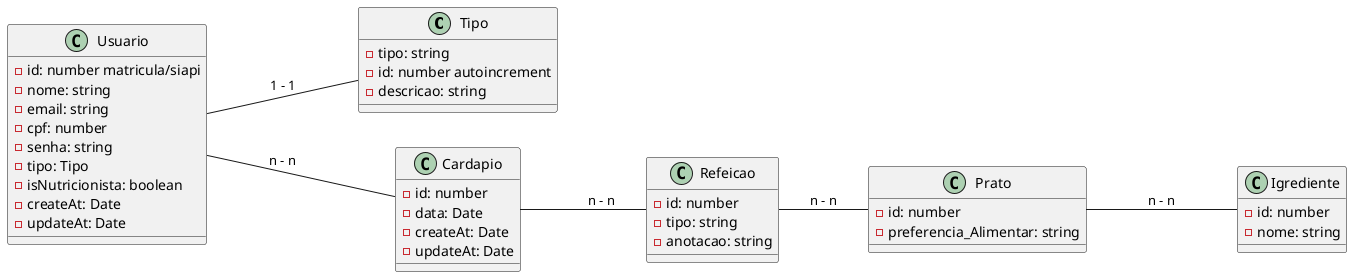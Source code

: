 @startuml

left to right direction

class Tipo {
    -tipo: string
    -id: number autoincrement
    -descricao: string
}

class Usuario{
    -id: number matricula/siapi
    -nome: string
    -email: string
    -cpf: number
    -senha: string
    -tipo: Tipo
    -isNutricionista: boolean
    -createAt: Date
    -updateAt: Date
}

class Cardapio{
    -id: number
    -data: Date
    -createAt: Date
    -updateAt: Date
}

class Refeicao{
    -id: number
    -tipo: string
    -anotacao: string
}

class Prato{
    -id: number
    -preferencia_Alimentar: string
}

class Igrediente{
    -id: number
    -nome: string
}

Usuario --- Tipo: 1 - 1
Usuario --- Cardapio: n - n
Cardapio -- Refeicao: n - n
Refeicao -- Prato: n - n
Prato --- Igrediente: n - n

@enduml